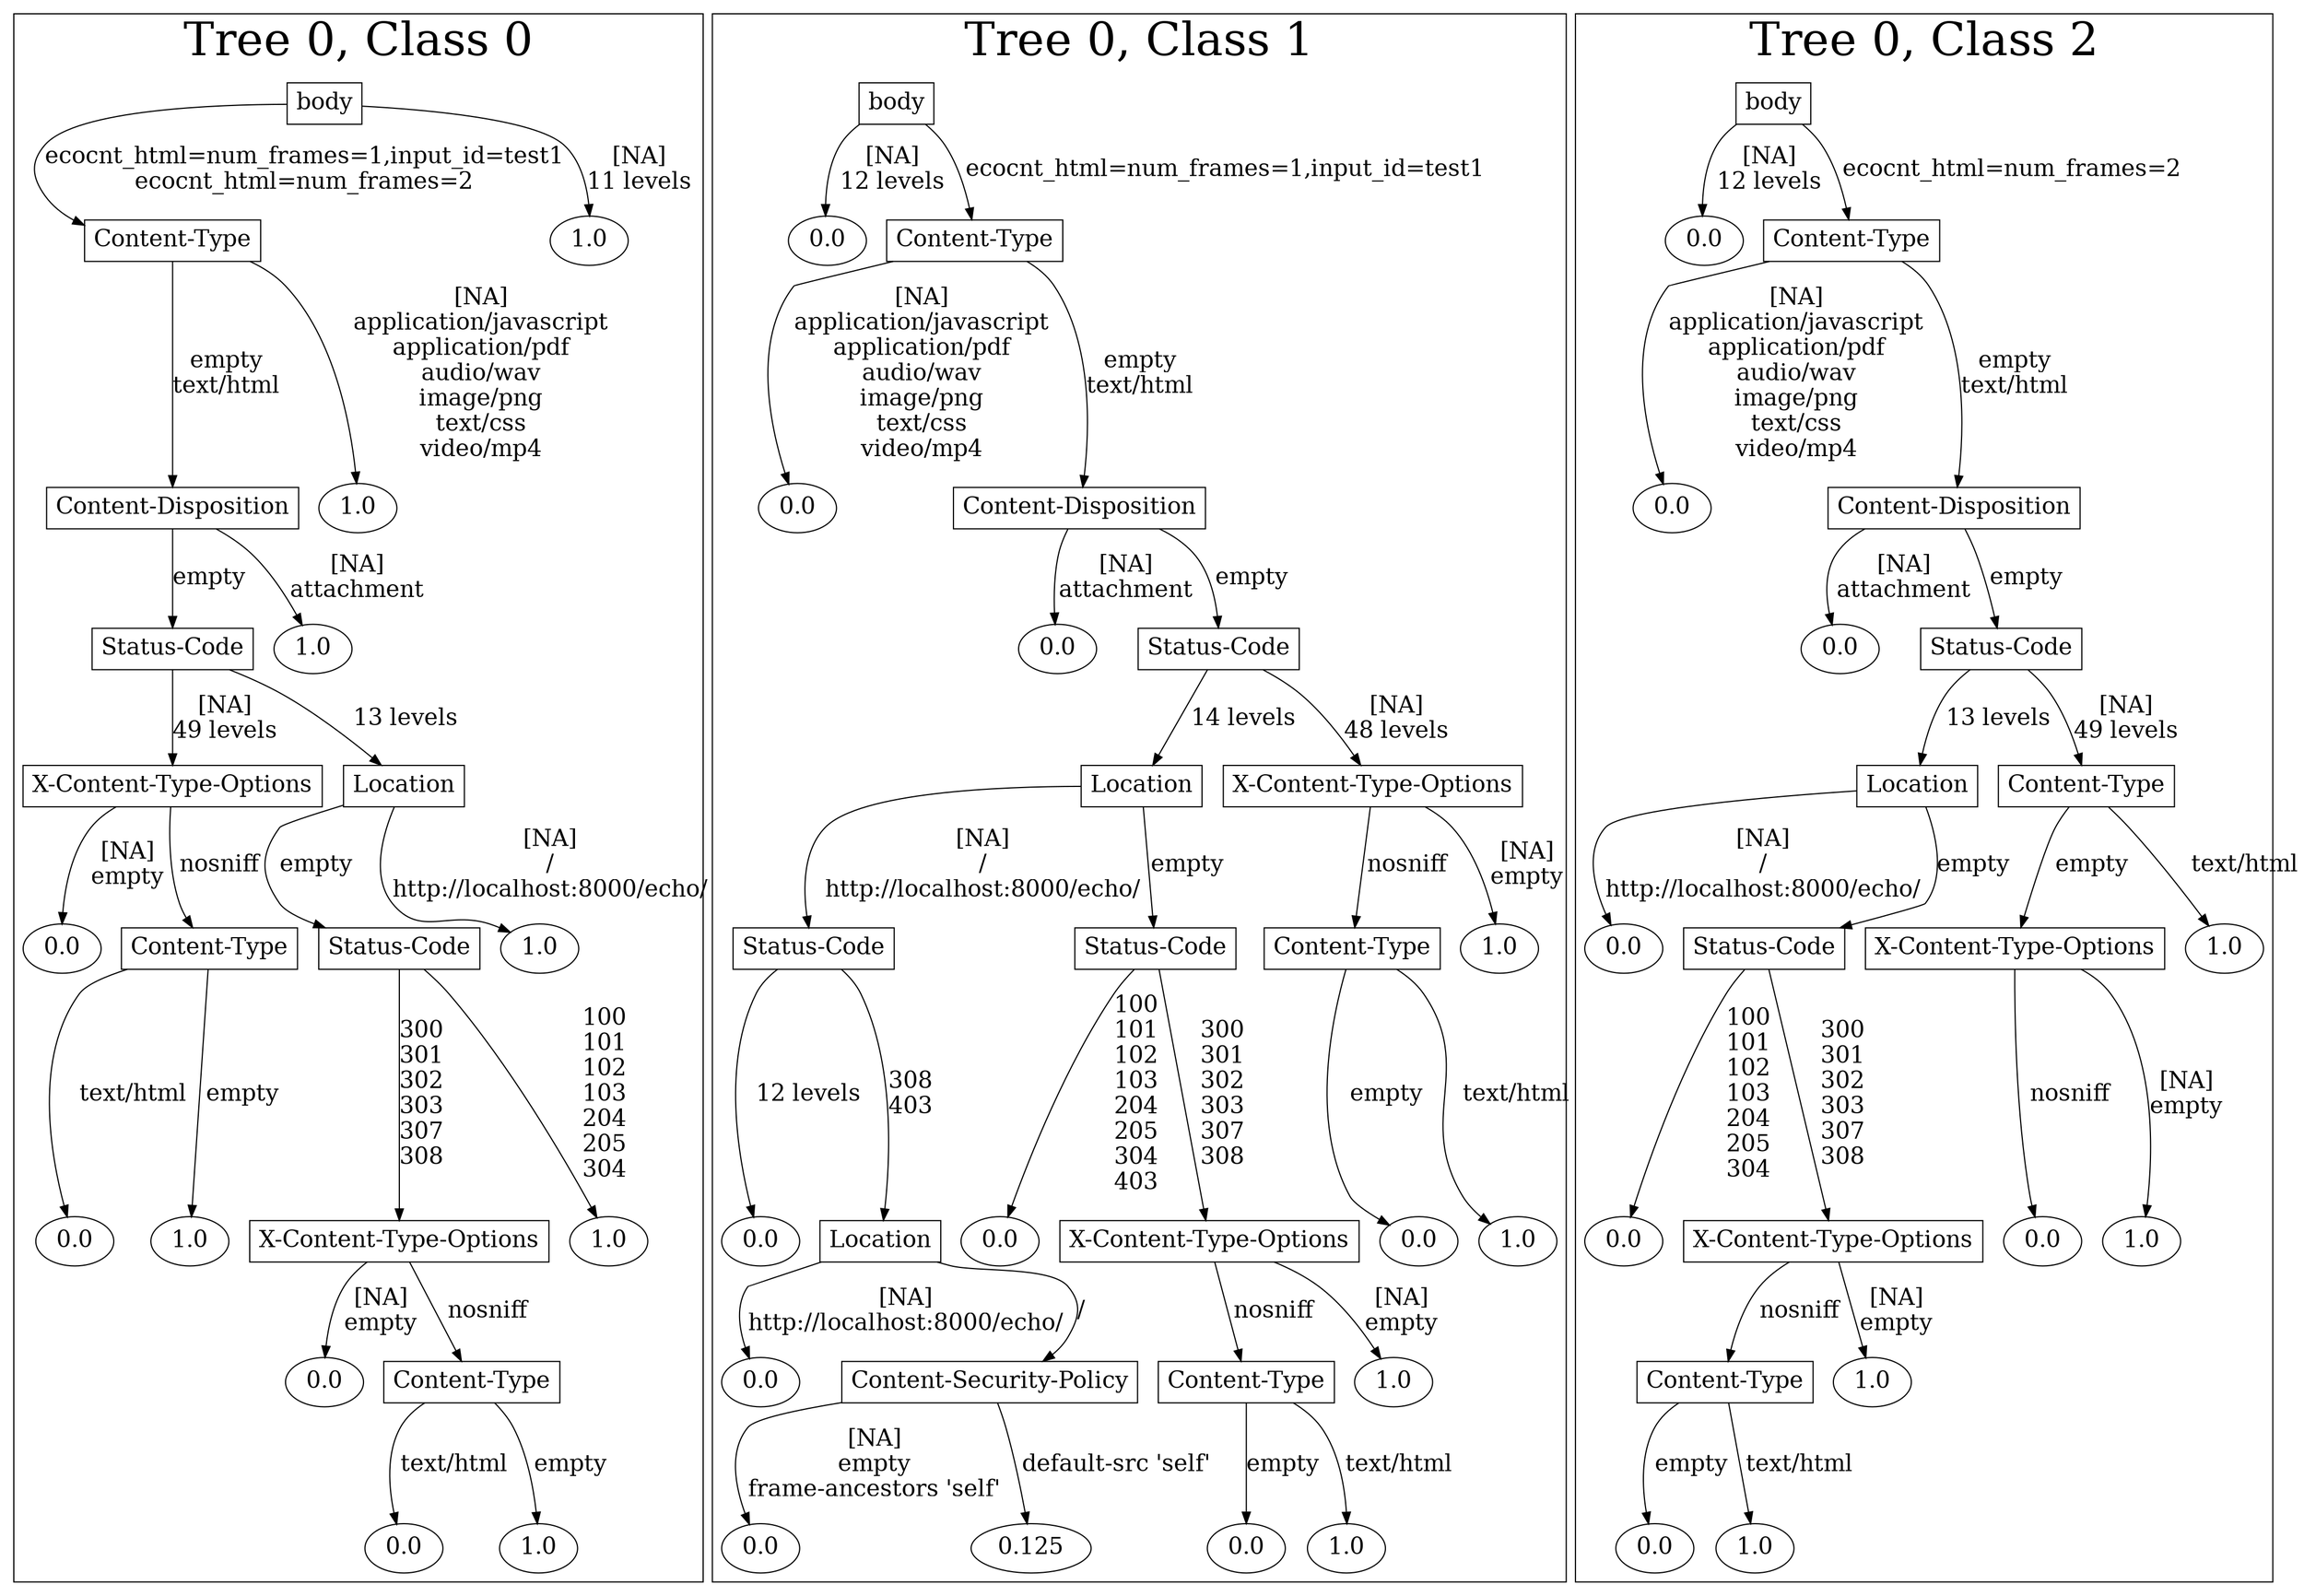 /*
Generated by:
    http://https://github.com/h2oai/h2o-3/tree/master/h2o-genmodel/src/main/java/hex/genmodel/tools/PrintMojo.java
*/

/*
On a mac:

$ brew install graphviz
$ dot -Tpng file.gv -o file.png
$ open file.png
*/

digraph G {

subgraph cluster_0 {
/* Nodes */

/* Level 0 */
{
"SG_0_Node_0" [shape=box, fontsize=20, label="body"]
}

/* Level 1 */
{
"SG_0_Node_1" [shape=box, fontsize=20, label="Content-Type"]
"SG_0_Node_10" [fontsize=20, label="1.0"]
}

/* Level 2 */
{
"SG_0_Node_2" [shape=box, fontsize=20, label="Content-Disposition"]
"SG_0_Node_11" [fontsize=20, label="1.0"]
}

/* Level 3 */
{
"SG_0_Node_3" [shape=box, fontsize=20, label="Status-Code"]
"SG_0_Node_12" [fontsize=20, label="1.0"]
}

/* Level 4 */
{
"SG_0_Node_4" [shape=box, fontsize=20, label="X-Content-Type-Options"]
"SG_0_Node_5" [shape=box, fontsize=20, label="Location"]
}

/* Level 5 */
{
"SG_0_Node_13" [fontsize=20, label="0.0"]
"SG_0_Node_6" [shape=box, fontsize=20, label="Content-Type"]
"SG_0_Node_7" [shape=box, fontsize=20, label="Status-Code"]
"SG_0_Node_14" [fontsize=20, label="1.0"]
}

/* Level 6 */
{
"SG_0_Node_15" [fontsize=20, label="0.0"]
"SG_0_Node_16" [fontsize=20, label="1.0"]
"SG_0_Node_8" [shape=box, fontsize=20, label="X-Content-Type-Options"]
"SG_0_Node_17" [fontsize=20, label="1.0"]
}

/* Level 7 */
{
"SG_0_Node_18" [fontsize=20, label="0.0"]
"SG_0_Node_9" [shape=box, fontsize=20, label="Content-Type"]
}

/* Level 8 */
{
"SG_0_Node_19" [fontsize=20, label="0.0"]
"SG_0_Node_20" [fontsize=20, label="1.0"]
}

/* Edges */
"SG_0_Node_0" -> "SG_0_Node_1" [fontsize=20, label="ecocnt_html=num_frames=1,input_id=test1
ecocnt_html=num_frames=2
"]
"SG_0_Node_0" -> "SG_0_Node_10" [fontsize=20, label="[NA]
11 levels
"]
"SG_0_Node_1" -> "SG_0_Node_2" [fontsize=20, label="empty
text/html
"]
"SG_0_Node_1" -> "SG_0_Node_11" [fontsize=20, label="[NA]
application/javascript
application/pdf
audio/wav
image/png
text/css
video/mp4
"]
"SG_0_Node_2" -> "SG_0_Node_3" [fontsize=20, label="empty
"]
"SG_0_Node_2" -> "SG_0_Node_12" [fontsize=20, label="[NA]
attachment
"]
"SG_0_Node_3" -> "SG_0_Node_4" [fontsize=20, label="[NA]
49 levels
"]
"SG_0_Node_3" -> "SG_0_Node_5" [fontsize=20, label="13 levels
"]
"SG_0_Node_5" -> "SG_0_Node_7" [fontsize=20, label="empty
"]
"SG_0_Node_5" -> "SG_0_Node_14" [fontsize=20, label="[NA]
/
http://localhost:8000/echo/
"]
"SG_0_Node_7" -> "SG_0_Node_8" [fontsize=20, label="300
301
302
303
307
308
"]
"SG_0_Node_7" -> "SG_0_Node_17" [fontsize=20, label="100
101
102
103
204
205
304
"]
"SG_0_Node_8" -> "SG_0_Node_18" [fontsize=20, label="[NA]
empty
"]
"SG_0_Node_8" -> "SG_0_Node_9" [fontsize=20, label="nosniff
"]
"SG_0_Node_9" -> "SG_0_Node_19" [fontsize=20, label="text/html
"]
"SG_0_Node_9" -> "SG_0_Node_20" [fontsize=20, label="empty
"]
"SG_0_Node_4" -> "SG_0_Node_13" [fontsize=20, label="[NA]
empty
"]
"SG_0_Node_4" -> "SG_0_Node_6" [fontsize=20, label="nosniff
"]
"SG_0_Node_6" -> "SG_0_Node_15" [fontsize=20, label="text/html
"]
"SG_0_Node_6" -> "SG_0_Node_16" [fontsize=20, label="empty
"]

fontsize=40
label="Tree 0, Class 0"
}

subgraph cluster_1 {
/* Nodes */

/* Level 0 */
{
"SG_1_Node_0" [shape=box, fontsize=20, label="body"]
}

/* Level 1 */
{
"SG_1_Node_14" [fontsize=20, label="0.0"]
"SG_1_Node_1" [shape=box, fontsize=20, label="Content-Type"]
}

/* Level 2 */
{
"SG_1_Node_15" [fontsize=20, label="0.0"]
"SG_1_Node_2" [shape=box, fontsize=20, label="Content-Disposition"]
}

/* Level 3 */
{
"SG_1_Node_16" [fontsize=20, label="0.0"]
"SG_1_Node_3" [shape=box, fontsize=20, label="Status-Code"]
}

/* Level 4 */
{
"SG_1_Node_4" [shape=box, fontsize=20, label="Location"]
"SG_1_Node_5" [shape=box, fontsize=20, label="X-Content-Type-Options"]
}

/* Level 5 */
{
"SG_1_Node_6" [shape=box, fontsize=20, label="Status-Code"]
"SG_1_Node_7" [shape=box, fontsize=20, label="Status-Code"]
"SG_1_Node_8" [shape=box, fontsize=20, label="Content-Type"]
"SG_1_Node_17" [fontsize=20, label="1.0"]
}

/* Level 6 */
{
"SG_1_Node_18" [fontsize=20, label="0.0"]
"SG_1_Node_9" [shape=box, fontsize=20, label="Location"]
"SG_1_Node_19" [fontsize=20, label="0.0"]
"SG_1_Node_10" [shape=box, fontsize=20, label="X-Content-Type-Options"]
"SG_1_Node_20" [fontsize=20, label="0.0"]
"SG_1_Node_21" [fontsize=20, label="1.0"]
}

/* Level 7 */
{
"SG_1_Node_22" [fontsize=20, label="0.0"]
"SG_1_Node_11" [shape=box, fontsize=20, label="Content-Security-Policy"]
"SG_1_Node_12" [shape=box, fontsize=20, label="Content-Type"]
"SG_1_Node_23" [fontsize=20, label="1.0"]
}

/* Level 8 */
{
"SG_1_Node_24" [fontsize=20, label="0.0"]
"SG_1_Node_25" [fontsize=20, label="0.125"]
"SG_1_Node_26" [fontsize=20, label="0.0"]
"SG_1_Node_27" [fontsize=20, label="1.0"]
}

/* Edges */
"SG_1_Node_0" -> "SG_1_Node_14" [fontsize=20, label="[NA]
12 levels
"]
"SG_1_Node_0" -> "SG_1_Node_1" [fontsize=20, label="ecocnt_html=num_frames=1,input_id=test1
"]
"SG_1_Node_1" -> "SG_1_Node_15" [fontsize=20, label="[NA]
application/javascript
application/pdf
audio/wav
image/png
text/css
video/mp4
"]
"SG_1_Node_1" -> "SG_1_Node_2" [fontsize=20, label="empty
text/html
"]
"SG_1_Node_2" -> "SG_1_Node_16" [fontsize=20, label="[NA]
attachment
"]
"SG_1_Node_2" -> "SG_1_Node_3" [fontsize=20, label="empty
"]
"SG_1_Node_3" -> "SG_1_Node_4" [fontsize=20, label="14 levels
"]
"SG_1_Node_3" -> "SG_1_Node_5" [fontsize=20, label="[NA]
48 levels
"]
"SG_1_Node_5" -> "SG_1_Node_8" [fontsize=20, label="nosniff
"]
"SG_1_Node_5" -> "SG_1_Node_17" [fontsize=20, label="[NA]
empty
"]
"SG_1_Node_8" -> "SG_1_Node_20" [fontsize=20, label="empty
"]
"SG_1_Node_8" -> "SG_1_Node_21" [fontsize=20, label="text/html
"]
"SG_1_Node_4" -> "SG_1_Node_6" [fontsize=20, label="[NA]
/
http://localhost:8000/echo/
"]
"SG_1_Node_4" -> "SG_1_Node_7" [fontsize=20, label="empty
"]
"SG_1_Node_7" -> "SG_1_Node_19" [fontsize=20, label="100
101
102
103
204
205
304
403
"]
"SG_1_Node_7" -> "SG_1_Node_10" [fontsize=20, label="300
301
302
303
307
308
"]
"SG_1_Node_10" -> "SG_1_Node_12" [fontsize=20, label="nosniff
"]
"SG_1_Node_10" -> "SG_1_Node_23" [fontsize=20, label="[NA]
empty
"]
"SG_1_Node_12" -> "SG_1_Node_26" [fontsize=20, label="empty
"]
"SG_1_Node_12" -> "SG_1_Node_27" [fontsize=20, label="text/html
"]
"SG_1_Node_6" -> "SG_1_Node_18" [fontsize=20, label="12 levels
"]
"SG_1_Node_6" -> "SG_1_Node_9" [fontsize=20, label="308
403
"]
"SG_1_Node_9" -> "SG_1_Node_22" [fontsize=20, label="[NA]
http://localhost:8000/echo/
"]
"SG_1_Node_9" -> "SG_1_Node_11" [fontsize=20, label="/
"]
"SG_1_Node_11" -> "SG_1_Node_24" [fontsize=20, label="[NA]
empty
frame-ancestors 'self'
"]
"SG_1_Node_11" -> "SG_1_Node_25" [fontsize=20, label="default-src 'self'
"]

fontsize=40
label="Tree 0, Class 1"
}

subgraph cluster_2 {
/* Nodes */

/* Level 0 */
{
"SG_2_Node_0" [shape=box, fontsize=20, label="body"]
}

/* Level 1 */
{
"SG_2_Node_10" [fontsize=20, label="0.0"]
"SG_2_Node_1" [shape=box, fontsize=20, label="Content-Type"]
}

/* Level 2 */
{
"SG_2_Node_11" [fontsize=20, label="0.0"]
"SG_2_Node_2" [shape=box, fontsize=20, label="Content-Disposition"]
}

/* Level 3 */
{
"SG_2_Node_12" [fontsize=20, label="0.0"]
"SG_2_Node_3" [shape=box, fontsize=20, label="Status-Code"]
}

/* Level 4 */
{
"SG_2_Node_4" [shape=box, fontsize=20, label="Location"]
"SG_2_Node_5" [shape=box, fontsize=20, label="Content-Type"]
}

/* Level 5 */
{
"SG_2_Node_13" [fontsize=20, label="0.0"]
"SG_2_Node_6" [shape=box, fontsize=20, label="Status-Code"]
"SG_2_Node_7" [shape=box, fontsize=20, label="X-Content-Type-Options"]
"SG_2_Node_14" [fontsize=20, label="1.0"]
}

/* Level 6 */
{
"SG_2_Node_15" [fontsize=20, label="0.0"]
"SG_2_Node_8" [shape=box, fontsize=20, label="X-Content-Type-Options"]
"SG_2_Node_16" [fontsize=20, label="0.0"]
"SG_2_Node_17" [fontsize=20, label="1.0"]
}

/* Level 7 */
{
"SG_2_Node_9" [shape=box, fontsize=20, label="Content-Type"]
"SG_2_Node_18" [fontsize=20, label="1.0"]
}

/* Level 8 */
{
"SG_2_Node_19" [fontsize=20, label="0.0"]
"SG_2_Node_20" [fontsize=20, label="1.0"]
}

/* Edges */
"SG_2_Node_0" -> "SG_2_Node_10" [fontsize=20, label="[NA]
12 levels
"]
"SG_2_Node_0" -> "SG_2_Node_1" [fontsize=20, label="ecocnt_html=num_frames=2
"]
"SG_2_Node_1" -> "SG_2_Node_11" [fontsize=20, label="[NA]
application/javascript
application/pdf
audio/wav
image/png
text/css
video/mp4
"]
"SG_2_Node_1" -> "SG_2_Node_2" [fontsize=20, label="empty
text/html
"]
"SG_2_Node_2" -> "SG_2_Node_12" [fontsize=20, label="[NA]
attachment
"]
"SG_2_Node_2" -> "SG_2_Node_3" [fontsize=20, label="empty
"]
"SG_2_Node_3" -> "SG_2_Node_4" [fontsize=20, label="13 levels
"]
"SG_2_Node_3" -> "SG_2_Node_5" [fontsize=20, label="[NA]
49 levels
"]
"SG_2_Node_5" -> "SG_2_Node_7" [fontsize=20, label="empty
"]
"SG_2_Node_5" -> "SG_2_Node_14" [fontsize=20, label="text/html
"]
"SG_2_Node_7" -> "SG_2_Node_16" [fontsize=20, label="nosniff
"]
"SG_2_Node_7" -> "SG_2_Node_17" [fontsize=20, label="[NA]
empty
"]
"SG_2_Node_4" -> "SG_2_Node_13" [fontsize=20, label="[NA]
/
http://localhost:8000/echo/
"]
"SG_2_Node_4" -> "SG_2_Node_6" [fontsize=20, label="empty
"]
"SG_2_Node_6" -> "SG_2_Node_15" [fontsize=20, label="100
101
102
103
204
205
304
"]
"SG_2_Node_6" -> "SG_2_Node_8" [fontsize=20, label="300
301
302
303
307
308
"]
"SG_2_Node_8" -> "SG_2_Node_9" [fontsize=20, label="nosniff
"]
"SG_2_Node_8" -> "SG_2_Node_18" [fontsize=20, label="[NA]
empty
"]
"SG_2_Node_9" -> "SG_2_Node_19" [fontsize=20, label="empty
"]
"SG_2_Node_9" -> "SG_2_Node_20" [fontsize=20, label="text/html
"]

fontsize=40
label="Tree 0, Class 2"
}

}

